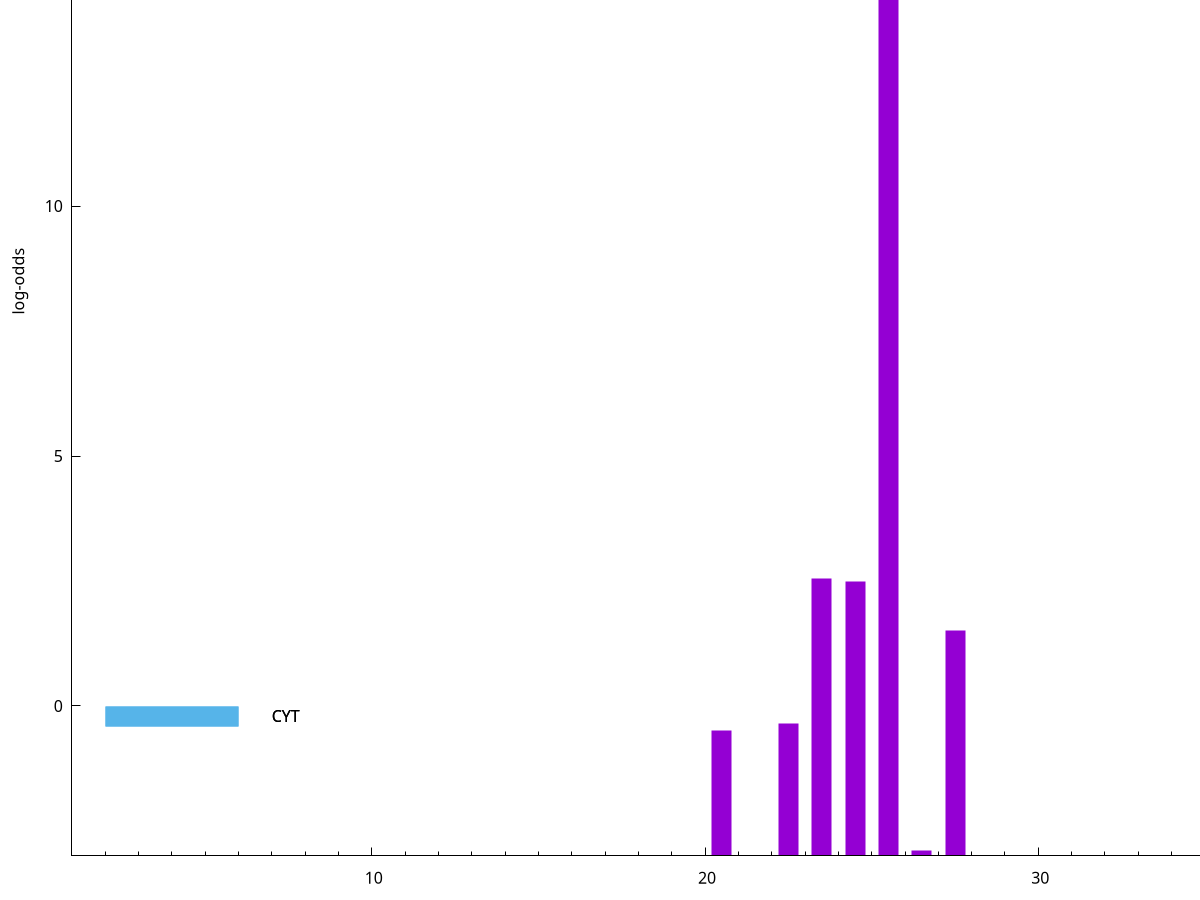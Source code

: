 set title "LipoP predictions for SRR5666568.gff"
set size 2., 1.4
set xrange [1:70] 
set mxtics 10
set yrange [-3:20]
set y2range [0:23]
set ylabel "log-odds"
set term postscript eps color solid "Helvetica" 30
set output "SRR5666568.gff539.eps"
set arrow from 2,14.5773 to 6,14.5773 nohead lt 1 lw 20
set label "SpI" at 7,14.5773
set arrow from 2,-0.200913 to 6,-0.200913 nohead lt 3 lw 20
set label "CYT" at 7,-0.200913
set arrow from 2,-0.200913 to 6,-0.200913 nohead lt 3 lw 20
set label "CYT" at 7,-0.200913
set arrow from 2,14.5773 to 6,14.5773 nohead lt 1 lw 20
set label "SpI" at 7,14.5773
# NOTE: The scores below are the log-odds scores with the threshold
# NOTE: subtracted (a hack to make gnuplot make the histogram all
# NOTE: look nice).
plot "-" axes x1y2 title "" with impulses lt 1 lw 20
25.500000 17.576400
23.500000 5.541220
24.500000 5.491310
27.500000 4.511040
22.500000 2.646897
20.500000 2.501412
26.500000 0.099610
e
exit
